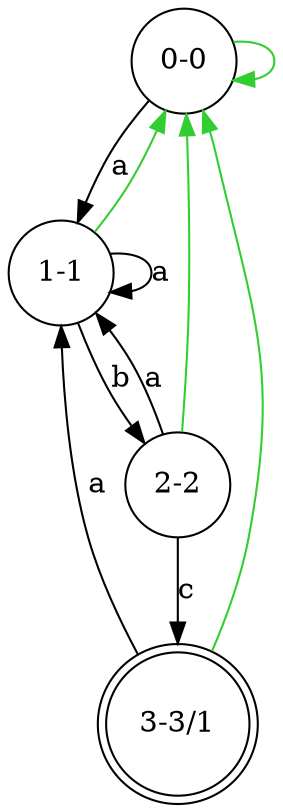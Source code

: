 digraph "source: input" {
 0 [shape=circle,label="0-0"];
 1 [shape=circle,label="1-1"];
 2 [shape=circle,label="2-2"];
 3 [shape=doublecircle,label="3-3/1"];
0 -> 1 [label="a"];
0 -> 0 [color="limegreen"];
1 -> 1 [label="a"];
1 -> 2 [label="b"];
1 -> 0 [color="limegreen"];
2 -> 1 [label="a"];
2 -> 3 [label="c"];
2 -> 0 [color="limegreen"];
3 -> 1 [label="a"];
3 -> 0 [color="limegreen"];
}